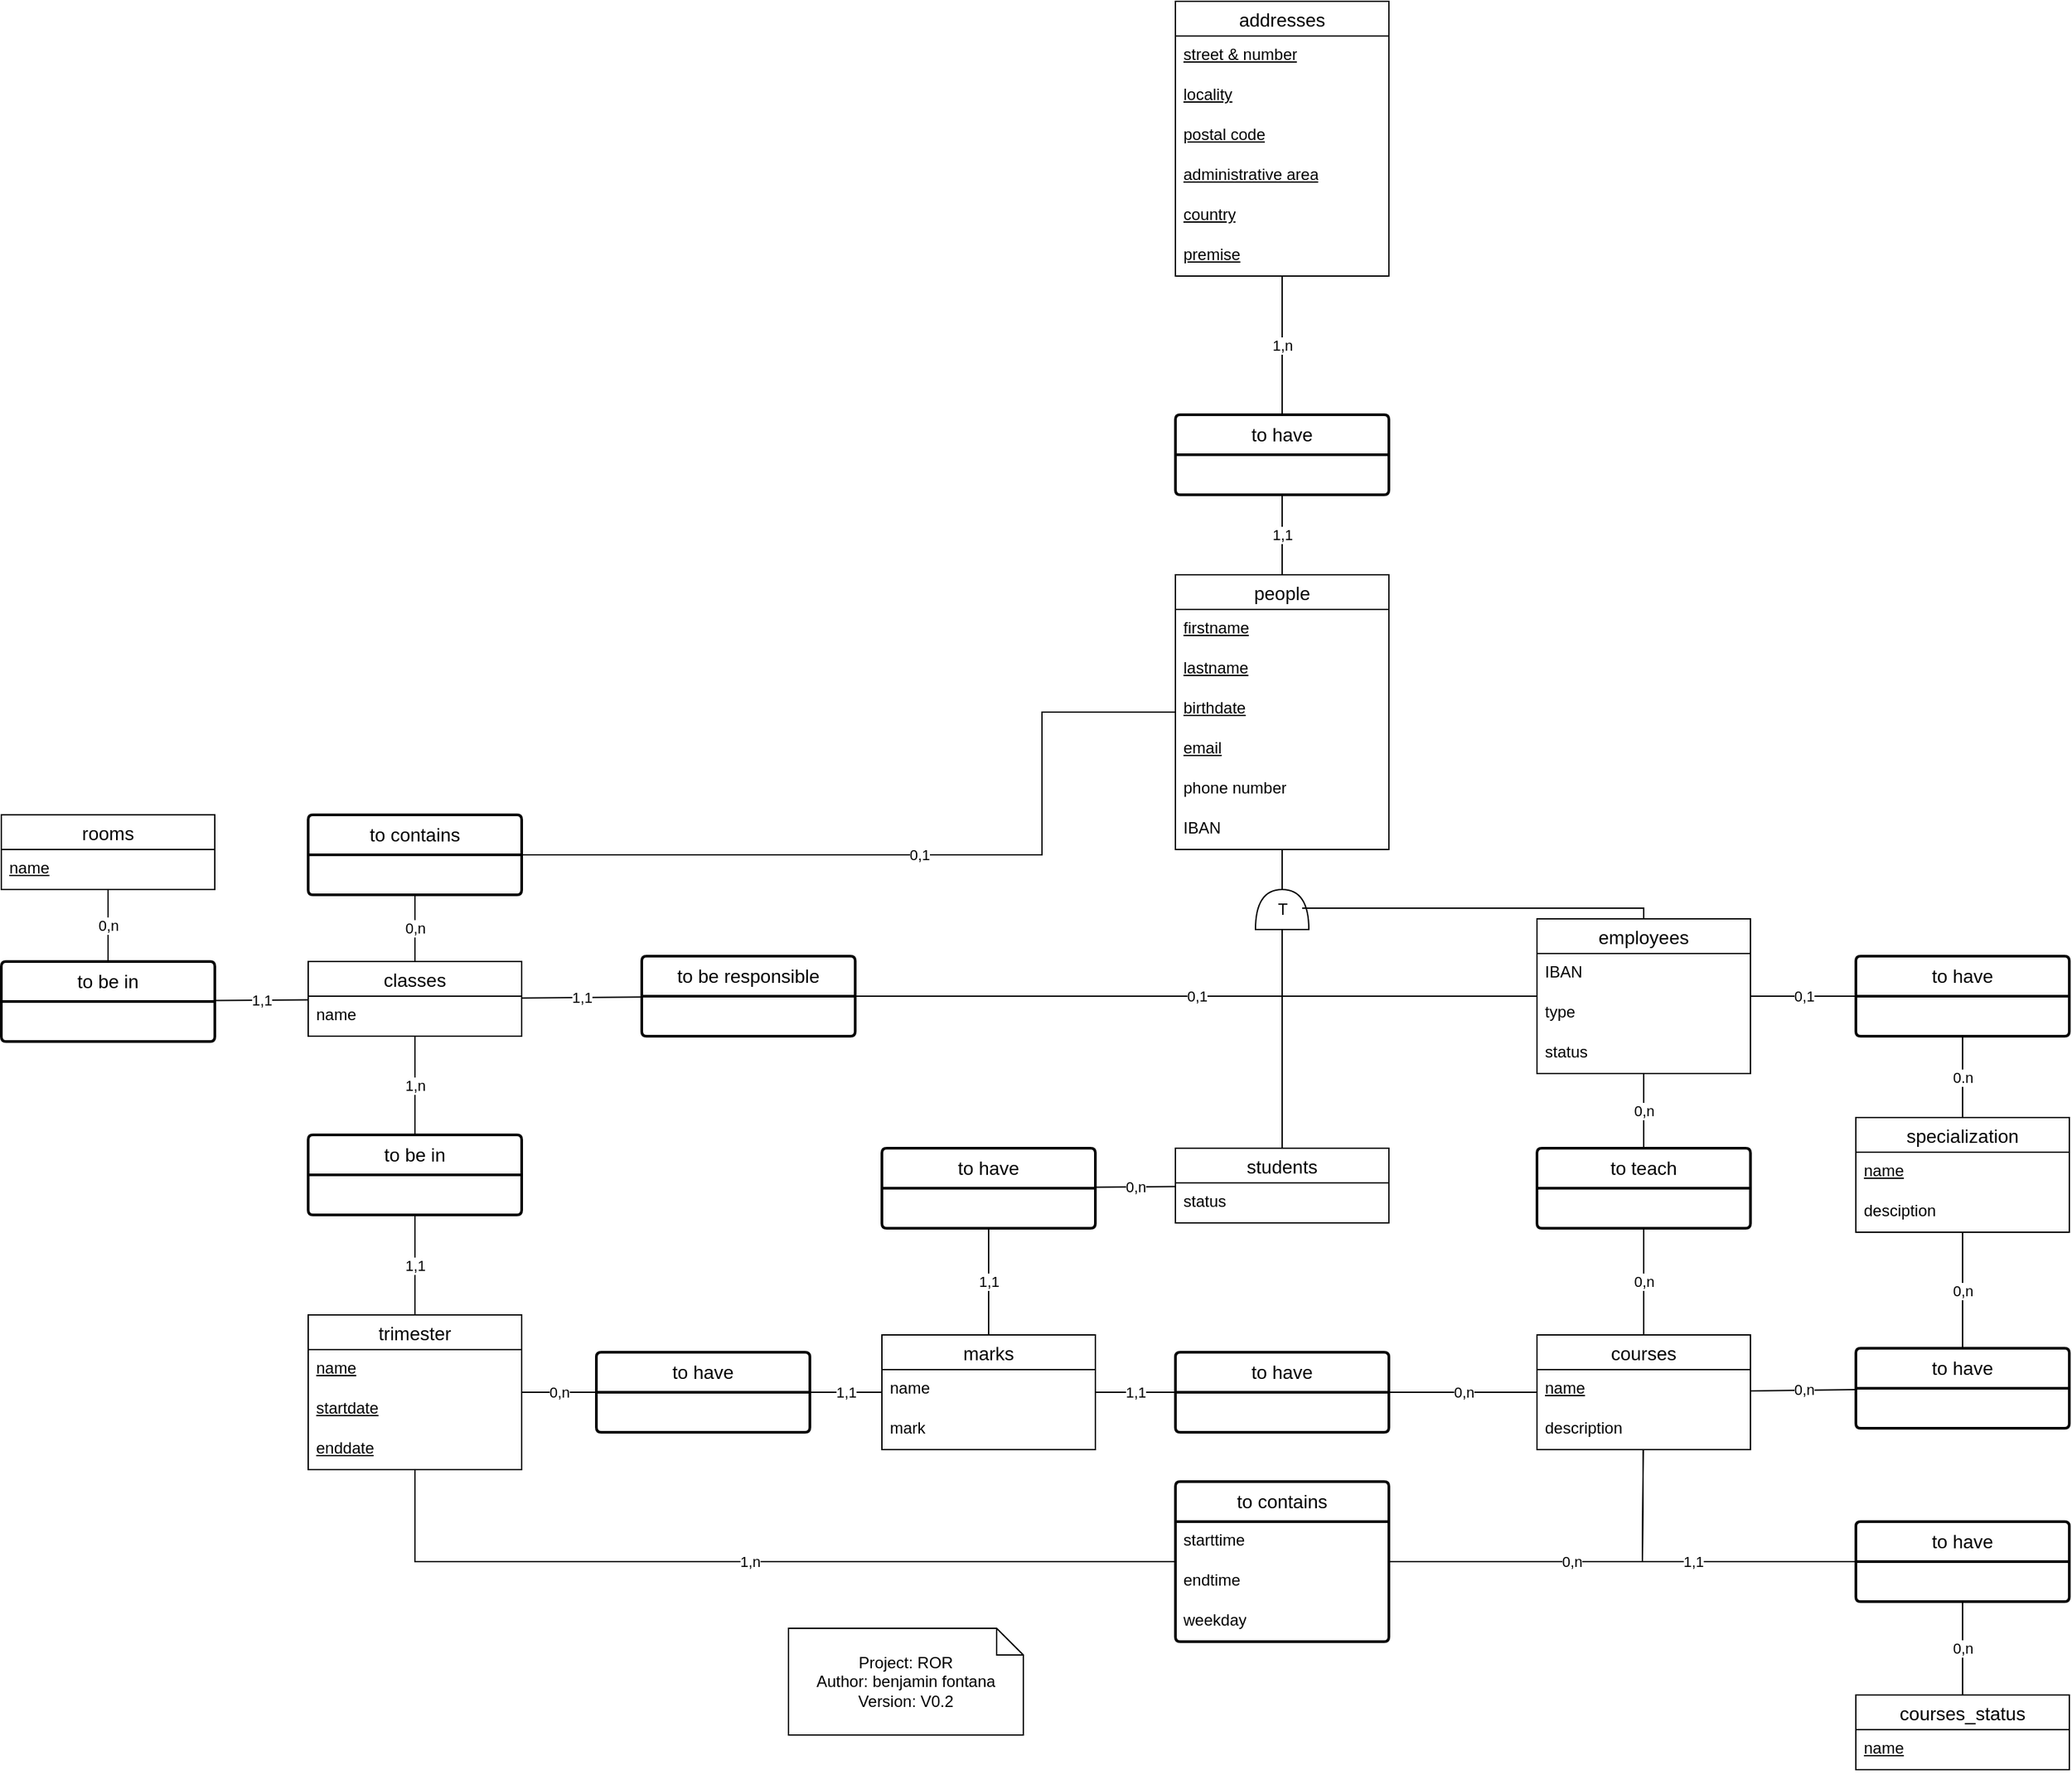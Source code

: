 <mxfile version="24.7.17">
  <diagram name="Page-1" id="zKC87WKS_tH7PSGCvWSB">
    <mxGraphModel dx="4279" dy="2722" grid="1" gridSize="10" guides="1" tooltips="1" connect="1" arrows="1" fold="1" page="1" pageScale="1" pageWidth="827" pageHeight="1169" math="0" shadow="0">
      <root>
        <mxCell id="0" />
        <mxCell id="1" parent="0" />
        <mxCell id="YgQafHrfjeoLJ56BrRcM-13" value="courses" style="swimlane;fontStyle=0;childLayout=stackLayout;horizontal=1;startSize=26;horizontalStack=0;resizeParent=1;resizeParentMax=0;resizeLast=0;collapsible=1;marginBottom=0;align=center;fontSize=14;" parent="1" vertex="1">
          <mxGeometry x="291" y="380" width="160" height="86" as="geometry" />
        </mxCell>
        <mxCell id="YgQafHrfjeoLJ56BrRcM-14" value="&lt;u&gt;name&lt;/u&gt;" style="text;strokeColor=none;fillColor=none;spacingLeft=4;spacingRight=4;overflow=hidden;rotatable=0;points=[[0,0.5],[1,0.5]];portConstraint=eastwest;fontSize=12;whiteSpace=wrap;html=1;" parent="YgQafHrfjeoLJ56BrRcM-13" vertex="1">
          <mxGeometry y="26" width="160" height="30" as="geometry" />
        </mxCell>
        <mxCell id="1_lvm2F6NWayMq0B3zcP-48" value="description" style="text;strokeColor=none;fillColor=none;spacingLeft=4;spacingRight=4;overflow=hidden;rotatable=0;points=[[0,0.5],[1,0.5]];portConstraint=eastwest;fontSize=12;whiteSpace=wrap;html=1;" parent="YgQafHrfjeoLJ56BrRcM-13" vertex="1">
          <mxGeometry y="56" width="160" height="30" as="geometry" />
        </mxCell>
        <mxCell id="YgQafHrfjeoLJ56BrRcM-17" value="rooms" style="swimlane;fontStyle=0;childLayout=stackLayout;horizontal=1;startSize=26;horizontalStack=0;resizeParent=1;resizeParentMax=0;resizeLast=0;collapsible=1;marginBottom=0;align=center;fontSize=14;" parent="1" vertex="1">
          <mxGeometry x="-860" y="-10" width="160" height="56" as="geometry" />
        </mxCell>
        <mxCell id="YgQafHrfjeoLJ56BrRcM-18" value="&lt;u&gt;name&lt;/u&gt;" style="text;strokeColor=none;fillColor=none;spacingLeft=4;spacingRight=4;overflow=hidden;rotatable=0;points=[[0,0.5],[1,0.5]];portConstraint=eastwest;fontSize=12;whiteSpace=wrap;html=1;align=left;" parent="YgQafHrfjeoLJ56BrRcM-17" vertex="1">
          <mxGeometry y="26" width="160" height="30" as="geometry" />
        </mxCell>
        <mxCell id="YgQafHrfjeoLJ56BrRcM-25" value="trimester" style="swimlane;fontStyle=0;childLayout=stackLayout;horizontal=1;startSize=26;horizontalStack=0;resizeParent=1;resizeParentMax=0;resizeLast=0;collapsible=1;marginBottom=0;align=center;fontSize=14;" parent="1" vertex="1">
          <mxGeometry x="-630" y="365" width="160" height="116" as="geometry" />
        </mxCell>
        <mxCell id="YgQafHrfjeoLJ56BrRcM-26" value="&lt;u&gt;name&lt;/u&gt;" style="text;strokeColor=none;fillColor=none;spacingLeft=4;spacingRight=4;overflow=hidden;rotatable=0;points=[[0,0.5],[1,0.5]];portConstraint=eastwest;fontSize=12;whiteSpace=wrap;html=1;" parent="YgQafHrfjeoLJ56BrRcM-25" vertex="1">
          <mxGeometry y="26" width="160" height="30" as="geometry" />
        </mxCell>
        <mxCell id="e6Bd3e4PpB9evffJw5q1-36" value="&lt;u&gt;startdate&lt;/u&gt;" style="text;strokeColor=none;fillColor=none;spacingLeft=4;spacingRight=4;overflow=hidden;rotatable=0;points=[[0,0.5],[1,0.5]];portConstraint=eastwest;fontSize=12;whiteSpace=wrap;html=1;" parent="YgQafHrfjeoLJ56BrRcM-25" vertex="1">
          <mxGeometry y="56" width="160" height="30" as="geometry" />
        </mxCell>
        <mxCell id="YgQafHrfjeoLJ56BrRcM-27" value="&lt;u&gt;enddate&lt;/u&gt;" style="text;strokeColor=none;fillColor=none;spacingLeft=4;spacingRight=4;overflow=hidden;rotatable=0;points=[[0,0.5],[1,0.5]];portConstraint=eastwest;fontSize=12;whiteSpace=wrap;html=1;" parent="YgQafHrfjeoLJ56BrRcM-25" vertex="1">
          <mxGeometry y="86" width="160" height="30" as="geometry" />
        </mxCell>
        <mxCell id="YgQafHrfjeoLJ56BrRcM-31" value="0,n" style="endArrow=none;html=1;rounded=0;" parent="1" source="e6Bd3e4PpB9evffJw5q1-22" target="YgQafHrfjeoLJ56BrRcM-13" edge="1">
          <mxGeometry relative="1" as="geometry">
            <mxPoint x="440" y="380" as="sourcePoint" />
            <mxPoint x="600" y="380" as="targetPoint" />
            <Array as="points">
              <mxPoint x="370" y="550" />
            </Array>
          </mxGeometry>
        </mxCell>
        <mxCell id="e6Bd3e4PpB9evffJw5q1-2" value="classes" style="swimlane;fontStyle=0;childLayout=stackLayout;horizontal=1;startSize=26;horizontalStack=0;resizeParent=1;resizeParentMax=0;resizeLast=0;collapsible=1;marginBottom=0;align=center;fontSize=14;" parent="1" vertex="1">
          <mxGeometry x="-630" y="100" width="160" height="56" as="geometry" />
        </mxCell>
        <mxCell id="e6Bd3e4PpB9evffJw5q1-3" value="name" style="text;strokeColor=none;fillColor=none;spacingLeft=4;spacingRight=4;overflow=hidden;rotatable=0;points=[[0,0.5],[1,0.5]];portConstraint=eastwest;fontSize=12;whiteSpace=wrap;html=1;" parent="e6Bd3e4PpB9evffJw5q1-2" vertex="1">
          <mxGeometry y="26" width="160" height="30" as="geometry" />
        </mxCell>
        <mxCell id="e6Bd3e4PpB9evffJw5q1-7" value="0,n" style="endArrow=none;html=1;rounded=0;" parent="1" source="e6Bd3e4PpB9evffJw5q1-16" target="e6Bd3e4PpB9evffJw5q1-2" edge="1">
          <mxGeometry width="50" height="50" relative="1" as="geometry">
            <mxPoint x="60" y="240" as="sourcePoint" />
            <mxPoint x="110" y="190" as="targetPoint" />
          </mxGeometry>
        </mxCell>
        <mxCell id="e6Bd3e4PpB9evffJw5q1-8" value="marks" style="swimlane;fontStyle=0;childLayout=stackLayout;horizontal=1;startSize=26;horizontalStack=0;resizeParent=1;resizeParentMax=0;resizeLast=0;collapsible=1;marginBottom=0;align=center;fontSize=14;" parent="1" vertex="1">
          <mxGeometry x="-200" y="380" width="160" height="86" as="geometry" />
        </mxCell>
        <mxCell id="e6Bd3e4PpB9evffJw5q1-10" value="name" style="text;strokeColor=none;fillColor=none;spacingLeft=4;spacingRight=4;overflow=hidden;rotatable=0;points=[[0,0.5],[1,0.5]];portConstraint=eastwest;fontSize=12;whiteSpace=wrap;html=1;" parent="e6Bd3e4PpB9evffJw5q1-8" vertex="1">
          <mxGeometry y="26" width="160" height="30" as="geometry" />
        </mxCell>
        <mxCell id="e6Bd3e4PpB9evffJw5q1-9" value="mark" style="text;strokeColor=none;fillColor=none;spacingLeft=4;spacingRight=4;overflow=hidden;rotatable=0;points=[[0,0.5],[1,0.5]];portConstraint=eastwest;fontSize=12;whiteSpace=wrap;html=1;" parent="e6Bd3e4PpB9evffJw5q1-8" vertex="1">
          <mxGeometry y="56" width="160" height="30" as="geometry" />
        </mxCell>
        <mxCell id="e6Bd3e4PpB9evffJw5q1-12" value="0,n" style="endArrow=none;html=1;rounded=0;" parent="1" source="e6Bd3e4PpB9evffJw5q1-14" target="JWKV4LjA2_YWs3GzGq0c-46" edge="1">
          <mxGeometry width="50" height="50" relative="1" as="geometry">
            <mxPoint x="-30" y="240" as="sourcePoint" />
            <mxPoint x="-134.476" y="-94" as="targetPoint" />
            <Array as="points" />
          </mxGeometry>
        </mxCell>
        <mxCell id="e6Bd3e4PpB9evffJw5q1-13" value="1,1" style="endArrow=none;html=1;rounded=0;" parent="1" source="e6Bd3e4PpB9evffJw5q1-8" target="e6Bd3e4PpB9evffJw5q1-14" edge="1">
          <mxGeometry width="50" height="50" relative="1" as="geometry">
            <mxPoint x="-40" y="280" as="sourcePoint" />
            <mxPoint x="-40" y="156" as="targetPoint" />
          </mxGeometry>
        </mxCell>
        <mxCell id="e6Bd3e4PpB9evffJw5q1-14" value="to have" style="swimlane;childLayout=stackLayout;horizontal=1;startSize=30;horizontalStack=0;rounded=1;fontSize=14;fontStyle=0;strokeWidth=2;resizeParent=0;resizeLast=1;shadow=0;dashed=0;align=center;arcSize=4;whiteSpace=wrap;html=1;" parent="1" vertex="1">
          <mxGeometry x="-200" y="240" width="160" height="60" as="geometry" />
        </mxCell>
        <mxCell id="e6Bd3e4PpB9evffJw5q1-17" value="0,1" style="endArrow=none;html=1;rounded=0;" parent="1" source="jK9dLHoh7pOlT6m2ZuG2-2" target="e6Bd3e4PpB9evffJw5q1-16" edge="1">
          <mxGeometry x="0.001" width="50" height="50" relative="1" as="geometry">
            <mxPoint x="-94.545" y="-94" as="sourcePoint" />
            <mxPoint x="130" y="98" as="targetPoint" />
            <Array as="points">
              <mxPoint x="-80" y="-87" />
              <mxPoint x="-80" y="20" />
            </Array>
            <mxPoint as="offset" />
          </mxGeometry>
        </mxCell>
        <mxCell id="e6Bd3e4PpB9evffJw5q1-16" value="to contains" style="swimlane;childLayout=stackLayout;horizontal=1;startSize=30;horizontalStack=0;rounded=1;fontSize=14;fontStyle=0;strokeWidth=2;resizeParent=0;resizeLast=1;shadow=0;dashed=0;align=center;arcSize=4;whiteSpace=wrap;html=1;" parent="1" vertex="1">
          <mxGeometry x="-630" y="-10" width="160" height="60" as="geometry" />
        </mxCell>
        <mxCell id="e6Bd3e4PpB9evffJw5q1-22" value="to contains" style="swimlane;childLayout=stackLayout;horizontal=1;startSize=30;horizontalStack=0;rounded=1;fontSize=14;fontStyle=0;strokeWidth=2;resizeParent=0;resizeLast=1;shadow=0;dashed=0;align=center;arcSize=4;whiteSpace=wrap;html=1;" parent="1" vertex="1">
          <mxGeometry x="20" y="490" width="160" height="120" as="geometry" />
        </mxCell>
        <mxCell id="e6Bd3e4PpB9evffJw5q1-37" value="starttime" style="text;strokeColor=none;fillColor=none;spacingLeft=4;spacingRight=4;overflow=hidden;rotatable=0;points=[[0,0.5],[1,0.5]];portConstraint=eastwest;fontSize=12;whiteSpace=wrap;html=1;" parent="e6Bd3e4PpB9evffJw5q1-22" vertex="1">
          <mxGeometry y="30" width="160" height="30" as="geometry" />
        </mxCell>
        <mxCell id="e6Bd3e4PpB9evffJw5q1-38" value="endtime" style="text;strokeColor=none;fillColor=none;spacingLeft=4;spacingRight=4;overflow=hidden;rotatable=0;points=[[0,0.5],[1,0.5]];portConstraint=eastwest;fontSize=12;whiteSpace=wrap;html=1;" parent="e6Bd3e4PpB9evffJw5q1-22" vertex="1">
          <mxGeometry y="60" width="160" height="30" as="geometry" />
        </mxCell>
        <mxCell id="e6Bd3e4PpB9evffJw5q1-35" value="weekday" style="text;strokeColor=none;fillColor=none;spacingLeft=4;spacingRight=4;overflow=hidden;rotatable=0;points=[[0,0.5],[1,0.5]];portConstraint=eastwest;fontSize=12;whiteSpace=wrap;html=1;" parent="e6Bd3e4PpB9evffJw5q1-22" vertex="1">
          <mxGeometry y="90" width="160" height="30" as="geometry" />
        </mxCell>
        <mxCell id="e6Bd3e4PpB9evffJw5q1-27" value="0,n" style="endArrow=none;html=1;rounded=0;" parent="1" source="YgQafHrfjeoLJ56BrRcM-17" target="e6Bd3e4PpB9evffJw5q1-26" edge="1">
          <mxGeometry relative="1" as="geometry">
            <mxPoint x="800" y="510" as="sourcePoint" />
            <mxPoint x="800" y="400" as="targetPoint" />
          </mxGeometry>
        </mxCell>
        <mxCell id="e6Bd3e4PpB9evffJw5q1-26" value="to be in" style="swimlane;childLayout=stackLayout;horizontal=1;startSize=30;horizontalStack=0;rounded=1;fontSize=14;fontStyle=0;strokeWidth=2;resizeParent=0;resizeLast=1;shadow=0;dashed=0;align=center;arcSize=4;whiteSpace=wrap;html=1;" parent="1" vertex="1">
          <mxGeometry x="-860" y="100" width="160" height="60" as="geometry" />
        </mxCell>
        <mxCell id="e6Bd3e4PpB9evffJw5q1-31" value="to have" style="swimlane;childLayout=stackLayout;horizontal=1;startSize=30;horizontalStack=0;rounded=1;fontSize=14;fontStyle=0;strokeWidth=2;resizeParent=0;resizeLast=1;shadow=0;dashed=0;align=center;arcSize=4;whiteSpace=wrap;html=1;" parent="1" vertex="1">
          <mxGeometry x="20" y="393" width="160" height="60" as="geometry" />
        </mxCell>
        <mxCell id="e6Bd3e4PpB9evffJw5q1-34" value="0,n" style="edgeStyle=orthogonalEdgeStyle;rounded=0;orthogonalLoop=1;jettySize=auto;html=1;endArrow=none;endFill=0;" parent="1" source="YgQafHrfjeoLJ56BrRcM-13" target="e6Bd3e4PpB9evffJw5q1-31" edge="1">
          <mxGeometry relative="1" as="geometry">
            <mxPoint x="-30" y="388" as="sourcePoint" />
            <mxPoint x="70" y="388" as="targetPoint" />
          </mxGeometry>
        </mxCell>
        <mxCell id="1_lvm2F6NWayMq0B3zcP-8" value="addresses" style="swimlane;fontStyle=0;childLayout=stackLayout;horizontal=1;startSize=26;horizontalStack=0;resizeParent=1;resizeParentMax=0;resizeLast=0;collapsible=1;marginBottom=0;align=center;fontSize=14;" parent="1" vertex="1">
          <mxGeometry x="20" y="-620" width="160" height="206" as="geometry" />
        </mxCell>
        <mxCell id="1_lvm2F6NWayMq0B3zcP-9" value="&lt;u&gt;street &amp;amp; number&lt;/u&gt;" style="text;strokeColor=none;fillColor=none;spacingLeft=4;spacingRight=4;overflow=hidden;rotatable=0;points=[[0,0.5],[1,0.5]];portConstraint=eastwest;fontSize=12;whiteSpace=wrap;html=1;fontStyle=0" parent="1_lvm2F6NWayMq0B3zcP-8" vertex="1">
          <mxGeometry y="26" width="160" height="30" as="geometry" />
        </mxCell>
        <mxCell id="1_lvm2F6NWayMq0B3zcP-10" value="&lt;u&gt;locality&lt;/u&gt;" style="text;strokeColor=none;fillColor=none;spacingLeft=4;spacingRight=4;overflow=hidden;rotatable=0;points=[[0,0.5],[1,0.5]];portConstraint=eastwest;fontSize=12;whiteSpace=wrap;html=1;fontStyle=0" parent="1_lvm2F6NWayMq0B3zcP-8" vertex="1">
          <mxGeometry y="56" width="160" height="30" as="geometry" />
        </mxCell>
        <mxCell id="1_lvm2F6NWayMq0B3zcP-11" value="&lt;u&gt;postal code&lt;/u&gt;" style="text;strokeColor=none;fillColor=none;spacingLeft=4;spacingRight=4;overflow=hidden;rotatable=0;points=[[0,0.5],[1,0.5]];portConstraint=eastwest;fontSize=12;whiteSpace=wrap;html=1;fontStyle=0" parent="1_lvm2F6NWayMq0B3zcP-8" vertex="1">
          <mxGeometry y="86" width="160" height="30" as="geometry" />
        </mxCell>
        <mxCell id="1_lvm2F6NWayMq0B3zcP-12" value="&lt;u&gt;administrative area&lt;/u&gt;" style="text;strokeColor=none;fillColor=none;spacingLeft=4;spacingRight=4;overflow=hidden;rotatable=0;points=[[0,0.5],[1,0.5]];portConstraint=eastwest;fontSize=12;whiteSpace=wrap;html=1;fontStyle=0" parent="1_lvm2F6NWayMq0B3zcP-8" vertex="1">
          <mxGeometry y="116" width="160" height="30" as="geometry" />
        </mxCell>
        <mxCell id="1_lvm2F6NWayMq0B3zcP-13" value="&lt;u&gt;country&lt;/u&gt;" style="text;strokeColor=none;fillColor=none;spacingLeft=4;spacingRight=4;overflow=hidden;rotatable=0;points=[[0,0.5],[1,0.5]];portConstraint=eastwest;fontSize=12;whiteSpace=wrap;html=1;fontStyle=0" parent="1_lvm2F6NWayMq0B3zcP-8" vertex="1">
          <mxGeometry y="146" width="160" height="30" as="geometry" />
        </mxCell>
        <mxCell id="1_lvm2F6NWayMq0B3zcP-14" value="&lt;u&gt;premise&lt;/u&gt;" style="text;strokeColor=none;fillColor=none;spacingLeft=4;spacingRight=4;overflow=hidden;rotatable=0;points=[[0,0.5],[1,0.5]];portConstraint=eastwest;fontSize=12;whiteSpace=wrap;html=1;fontStyle=0" parent="1_lvm2F6NWayMq0B3zcP-8" vertex="1">
          <mxGeometry y="176" width="160" height="30" as="geometry" />
        </mxCell>
        <mxCell id="1_lvm2F6NWayMq0B3zcP-18" value="to have" style="swimlane;childLayout=stackLayout;horizontal=1;startSize=30;horizontalStack=0;rounded=1;fontSize=14;fontStyle=0;strokeWidth=2;resizeParent=0;resizeLast=1;shadow=0;dashed=0;align=center;arcSize=4;whiteSpace=wrap;html=1;" parent="1" vertex="1">
          <mxGeometry x="20" y="-310" width="160" height="60" as="geometry" />
        </mxCell>
        <mxCell id="1_lvm2F6NWayMq0B3zcP-19" value="1,n" style="endArrow=none;html=1;rounded=0;" parent="1" source="1_lvm2F6NWayMq0B3zcP-18" target="1_lvm2F6NWayMq0B3zcP-8" edge="1">
          <mxGeometry width="50" height="50" relative="1" as="geometry">
            <mxPoint x="450" y="-19" as="sourcePoint" />
            <mxPoint x="260" y="-116" as="targetPoint" />
          </mxGeometry>
        </mxCell>
        <mxCell id="1_lvm2F6NWayMq0B3zcP-20" value="1,1" style="endArrow=none;html=1;rounded=0;" parent="1" source="jK9dLHoh7pOlT6m2ZuG2-2" target="1_lvm2F6NWayMq0B3zcP-18" edge="1">
          <mxGeometry width="50" height="50" relative="1" as="geometry">
            <mxPoint x="10" y="-118" as="sourcePoint" />
            <mxPoint x="100" y="-139" as="targetPoint" />
          </mxGeometry>
        </mxCell>
        <mxCell id="1_lvm2F6NWayMq0B3zcP-24" value="1,n" style="edgeStyle=orthogonalEdgeStyle;rounded=0;orthogonalLoop=1;jettySize=auto;html=1;endArrow=none;endFill=0;" parent="1" source="e6Bd3e4PpB9evffJw5q1-22" target="YgQafHrfjeoLJ56BrRcM-25" edge="1">
          <mxGeometry relative="1" as="geometry">
            <mxPoint x="150" y="552" as="sourcePoint" />
            <mxPoint x="150" y="418" as="targetPoint" />
          </mxGeometry>
        </mxCell>
        <mxCell id="1_lvm2F6NWayMq0B3zcP-26" value="to teach" style="swimlane;childLayout=stackLayout;horizontal=1;startSize=30;horizontalStack=0;rounded=1;fontSize=14;fontStyle=0;strokeWidth=2;resizeParent=0;resizeLast=1;shadow=0;dashed=0;align=center;arcSize=4;whiteSpace=wrap;html=1;" parent="1" vertex="1">
          <mxGeometry x="291" y="240" width="160" height="60" as="geometry" />
        </mxCell>
        <mxCell id="1_lvm2F6NWayMq0B3zcP-29" value="0,n" style="endArrow=none;html=1;rounded=0;" parent="1" source="1_lvm2F6NWayMq0B3zcP-26" target="JWKV4LjA2_YWs3GzGq0c-53" edge="1">
          <mxGeometry width="50" height="50" relative="1" as="geometry">
            <mxPoint x="100" y="280" as="sourcePoint" />
            <mxPoint x="730" y="-94" as="targetPoint" />
            <Array as="points" />
          </mxGeometry>
        </mxCell>
        <mxCell id="1_lvm2F6NWayMq0B3zcP-30" value="0,n" style="endArrow=none;html=1;rounded=0;" parent="1" source="1_lvm2F6NWayMq0B3zcP-26" target="YgQafHrfjeoLJ56BrRcM-13" edge="1">
          <mxGeometry width="50" height="50" relative="1" as="geometry">
            <mxPoint x="230" y="280" as="sourcePoint" />
            <mxPoint x="530" y="144" as="targetPoint" />
            <Array as="points" />
          </mxGeometry>
        </mxCell>
        <mxCell id="1_lvm2F6NWayMq0B3zcP-33" value="1,1" style="endArrow=none;html=1;rounded=0;" parent="1" source="e6Bd3e4PpB9evffJw5q1-31" target="e6Bd3e4PpB9evffJw5q1-8" edge="1">
          <mxGeometry width="50" height="50" relative="1" as="geometry">
            <mxPoint x="-200" y="500" as="sourcePoint" />
            <mxPoint x="-150" y="450" as="targetPoint" />
          </mxGeometry>
        </mxCell>
        <mxCell id="1_lvm2F6NWayMq0B3zcP-38" value="to be responsible" style="swimlane;childLayout=stackLayout;horizontal=1;startSize=30;horizontalStack=0;rounded=1;fontSize=14;fontStyle=0;strokeWidth=2;resizeParent=0;resizeLast=1;shadow=0;dashed=0;align=center;arcSize=4;whiteSpace=wrap;html=1;" parent="1" vertex="1">
          <mxGeometry x="-380" y="96" width="160" height="60" as="geometry" />
        </mxCell>
        <mxCell id="1_lvm2F6NWayMq0B3zcP-39" value="1,1" style="endArrow=none;html=1;rounded=0;" parent="1" source="e6Bd3e4PpB9evffJw5q1-2" target="1_lvm2F6NWayMq0B3zcP-38" edge="1">
          <mxGeometry width="50" height="50" relative="1" as="geometry">
            <mxPoint x="360" y="10" as="sourcePoint" />
            <mxPoint x="410" y="-40" as="targetPoint" />
          </mxGeometry>
        </mxCell>
        <mxCell id="1_lvm2F6NWayMq0B3zcP-40" value="0,1" style="endArrow=none;html=1;rounded=0;" parent="1" source="JWKV4LjA2_YWs3GzGq0c-53" target="1_lvm2F6NWayMq0B3zcP-38" edge="1">
          <mxGeometry width="50" height="50" relative="1" as="geometry">
            <mxPoint x="702" y="-94" as="sourcePoint" />
            <mxPoint x="450" y="107" as="targetPoint" />
          </mxGeometry>
        </mxCell>
        <mxCell id="1_lvm2F6NWayMq0B3zcP-41" value="to be in" style="swimlane;childLayout=stackLayout;horizontal=1;startSize=30;horizontalStack=0;rounded=1;fontSize=14;fontStyle=0;strokeWidth=2;resizeParent=0;resizeLast=1;shadow=0;dashed=0;align=center;arcSize=4;whiteSpace=wrap;html=1;" parent="1" vertex="1">
          <mxGeometry x="-630" y="230" width="160" height="60" as="geometry" />
        </mxCell>
        <mxCell id="1_lvm2F6NWayMq0B3zcP-42" value="1,n" style="endArrow=none;html=1;rounded=0;" parent="1" source="1_lvm2F6NWayMq0B3zcP-41" target="e6Bd3e4PpB9evffJw5q1-2" edge="1">
          <mxGeometry width="50" height="50" relative="1" as="geometry">
            <mxPoint x="160" y="190" as="sourcePoint" />
            <mxPoint x="210" y="140" as="targetPoint" />
          </mxGeometry>
        </mxCell>
        <mxCell id="1_lvm2F6NWayMq0B3zcP-43" value="1,1" style="endArrow=none;html=1;rounded=0;" parent="1" source="1_lvm2F6NWayMq0B3zcP-41" target="YgQafHrfjeoLJ56BrRcM-25" edge="1">
          <mxGeometry width="50" height="50" relative="1" as="geometry">
            <mxPoint x="329" y="190" as="sourcePoint" />
            <mxPoint x="310" y="134" as="targetPoint" />
            <mxPoint as="offset" />
          </mxGeometry>
        </mxCell>
        <mxCell id="1_lvm2F6NWayMq0B3zcP-49" value="specialization" style="swimlane;fontStyle=0;childLayout=stackLayout;horizontal=1;startSize=26;horizontalStack=0;resizeParent=1;resizeParentMax=0;resizeLast=0;collapsible=1;marginBottom=0;align=center;fontSize=14;" parent="1" vertex="1">
          <mxGeometry x="530" y="217" width="160" height="86" as="geometry" />
        </mxCell>
        <mxCell id="1_lvm2F6NWayMq0B3zcP-50" value="&lt;u&gt;name&lt;/u&gt;" style="text;strokeColor=none;fillColor=none;spacingLeft=4;spacingRight=4;overflow=hidden;rotatable=0;points=[[0,0.5],[1,0.5]];portConstraint=eastwest;fontSize=12;whiteSpace=wrap;html=1;" parent="1_lvm2F6NWayMq0B3zcP-49" vertex="1">
          <mxGeometry y="26" width="160" height="30" as="geometry" />
        </mxCell>
        <mxCell id="1_lvm2F6NWayMq0B3zcP-52" value="desciption" style="text;strokeColor=none;fillColor=none;spacingLeft=4;spacingRight=4;overflow=hidden;rotatable=0;points=[[0,0.5],[1,0.5]];portConstraint=eastwest;fontSize=12;whiteSpace=wrap;html=1;" parent="1_lvm2F6NWayMq0B3zcP-49" vertex="1">
          <mxGeometry y="56" width="160" height="30" as="geometry" />
        </mxCell>
        <mxCell id="1_lvm2F6NWayMq0B3zcP-53" value="to have" style="swimlane;childLayout=stackLayout;horizontal=1;startSize=30;horizontalStack=0;rounded=1;fontSize=14;fontStyle=0;strokeWidth=2;resizeParent=0;resizeLast=1;shadow=0;dashed=0;align=center;arcSize=4;whiteSpace=wrap;html=1;" parent="1" vertex="1">
          <mxGeometry x="530" y="390" width="160" height="60" as="geometry" />
        </mxCell>
        <mxCell id="1_lvm2F6NWayMq0B3zcP-54" value="0,n" style="endArrow=none;html=1;rounded=0;" parent="1" source="1_lvm2F6NWayMq0B3zcP-49" target="1_lvm2F6NWayMq0B3zcP-53" edge="1">
          <mxGeometry width="50" height="50" relative="1" as="geometry">
            <mxPoint x="-250" y="760" as="sourcePoint" />
            <mxPoint x="-200" y="710" as="targetPoint" />
          </mxGeometry>
        </mxCell>
        <mxCell id="1_lvm2F6NWayMq0B3zcP-55" value="0,n" style="endArrow=none;html=1;rounded=0;" parent="1" source="1_lvm2F6NWayMq0B3zcP-53" target="YgQafHrfjeoLJ56BrRcM-13" edge="1">
          <mxGeometry width="50" height="50" relative="1" as="geometry">
            <mxPoint x="-173" y="770" as="sourcePoint" />
            <mxPoint x="-127" y="740" as="targetPoint" />
            <Array as="points" />
          </mxGeometry>
        </mxCell>
        <mxCell id="fVd7F2QuhSh7XxtOsu62-1" value="Project: ROR&lt;br&gt;Author: benjamin fontana&lt;br&gt;Version: V0.2" style="shape=note;size=20;whiteSpace=wrap;html=1;" parent="1" vertex="1">
          <mxGeometry x="-270" y="600" width="176" height="80" as="geometry" />
        </mxCell>
        <mxCell id="fVd7F2QuhSh7XxtOsu62-4" value="to have" style="swimlane;childLayout=stackLayout;horizontal=1;startSize=30;horizontalStack=0;rounded=1;fontSize=14;fontStyle=0;strokeWidth=2;resizeParent=0;resizeLast=1;shadow=0;dashed=0;align=center;arcSize=4;whiteSpace=wrap;html=1;" parent="1" vertex="1">
          <mxGeometry x="-414" y="393" width="160" height="60" as="geometry" />
        </mxCell>
        <mxCell id="fVd7F2QuhSh7XxtOsu62-5" value="1,1" style="endArrow=none;html=1;rounded=0;" parent="1" source="e6Bd3e4PpB9evffJw5q1-8" target="fVd7F2QuhSh7XxtOsu62-4" edge="1">
          <mxGeometry width="50" height="50" relative="1" as="geometry">
            <mxPoint x="-210" y="360" as="sourcePoint" />
            <mxPoint x="-160" y="310" as="targetPoint" />
          </mxGeometry>
        </mxCell>
        <mxCell id="fVd7F2QuhSh7XxtOsu62-6" value="0,n" style="endArrow=none;html=1;rounded=0;" parent="1" source="YgQafHrfjeoLJ56BrRcM-25" target="fVd7F2QuhSh7XxtOsu62-4" edge="1">
          <mxGeometry width="50" height="50" relative="1" as="geometry">
            <mxPoint x="-243" y="433" as="sourcePoint" />
            <mxPoint x="-170" y="433" as="targetPoint" />
          </mxGeometry>
        </mxCell>
        <mxCell id="jK9dLHoh7pOlT6m2ZuG2-1" value="1,1" style="endArrow=none;html=1;rounded=0;" parent="1" source="e6Bd3e4PpB9evffJw5q1-2" target="e6Bd3e4PpB9evffJw5q1-26" edge="1">
          <mxGeometry width="50" height="50" relative="1" as="geometry">
            <mxPoint x="130" y="20" as="sourcePoint" />
            <mxPoint x="180" y="-30" as="targetPoint" />
          </mxGeometry>
        </mxCell>
        <mxCell id="jK9dLHoh7pOlT6m2ZuG2-2" value="people" style="swimlane;fontStyle=0;childLayout=stackLayout;horizontal=1;startSize=26;horizontalStack=0;resizeParent=1;resizeParentMax=0;resizeLast=0;collapsible=1;marginBottom=0;align=center;fontSize=14;" parent="1" vertex="1">
          <mxGeometry x="20" y="-190" width="160" height="206" as="geometry" />
        </mxCell>
        <mxCell id="jK9dLHoh7pOlT6m2ZuG2-3" value="&lt;u&gt;firstname&lt;/u&gt;" style="text;strokeColor=none;fillColor=none;spacingLeft=4;spacingRight=4;overflow=hidden;rotatable=0;points=[[0,0.5],[1,0.5]];portConstraint=eastwest;fontSize=12;whiteSpace=wrap;html=1;" parent="jK9dLHoh7pOlT6m2ZuG2-2" vertex="1">
          <mxGeometry y="26" width="160" height="30" as="geometry" />
        </mxCell>
        <mxCell id="jK9dLHoh7pOlT6m2ZuG2-4" value="&lt;u&gt;lastname&lt;/u&gt;" style="text;strokeColor=none;fillColor=none;spacingLeft=4;spacingRight=4;overflow=hidden;rotatable=0;points=[[0,0.5],[1,0.5]];portConstraint=eastwest;fontSize=12;whiteSpace=wrap;html=1;" parent="jK9dLHoh7pOlT6m2ZuG2-2" vertex="1">
          <mxGeometry y="56" width="160" height="30" as="geometry" />
        </mxCell>
        <mxCell id="jK9dLHoh7pOlT6m2ZuG2-5" value="&lt;u&gt;birthdate&lt;/u&gt;" style="text;strokeColor=none;fillColor=none;spacingLeft=4;spacingRight=4;overflow=hidden;rotatable=0;points=[[0,0.5],[1,0.5]];portConstraint=eastwest;fontSize=12;whiteSpace=wrap;html=1;" parent="jK9dLHoh7pOlT6m2ZuG2-2" vertex="1">
          <mxGeometry y="86" width="160" height="30" as="geometry" />
        </mxCell>
        <mxCell id="jK9dLHoh7pOlT6m2ZuG2-6" value="&lt;u&gt;email&lt;/u&gt;" style="text;strokeColor=none;fillColor=none;spacingLeft=4;spacingRight=4;overflow=hidden;rotatable=0;points=[[0,0.5],[1,0.5]];portConstraint=eastwest;fontSize=12;whiteSpace=wrap;html=1;" parent="jK9dLHoh7pOlT6m2ZuG2-2" vertex="1">
          <mxGeometry y="116" width="160" height="30" as="geometry" />
        </mxCell>
        <mxCell id="jK9dLHoh7pOlT6m2ZuG2-7" value="phone number" style="text;strokeColor=none;fillColor=none;spacingLeft=4;spacingRight=4;overflow=hidden;rotatable=0;points=[[0,0.5],[1,0.5]];portConstraint=eastwest;fontSize=12;whiteSpace=wrap;html=1;" parent="jK9dLHoh7pOlT6m2ZuG2-2" vertex="1">
          <mxGeometry y="146" width="160" height="30" as="geometry" />
        </mxCell>
        <mxCell id="jK9dLHoh7pOlT6m2ZuG2-32" value="IBAN" style="text;strokeColor=none;fillColor=none;spacingLeft=4;spacingRight=4;overflow=hidden;rotatable=0;points=[[0,0.5],[1,0.5]];portConstraint=eastwest;fontSize=12;whiteSpace=wrap;html=1;" parent="jK9dLHoh7pOlT6m2ZuG2-2" vertex="1">
          <mxGeometry y="176" width="160" height="30" as="geometry" />
        </mxCell>
        <mxCell id="jK9dLHoh7pOlT6m2ZuG2-33" value="to have" style="swimlane;childLayout=stackLayout;horizontal=1;startSize=30;horizontalStack=0;rounded=1;fontSize=14;fontStyle=0;strokeWidth=2;resizeParent=0;resizeLast=1;shadow=0;dashed=0;align=center;arcSize=4;whiteSpace=wrap;html=1;" parent="1" vertex="1">
          <mxGeometry x="530" y="96" width="160" height="60" as="geometry" />
        </mxCell>
        <mxCell id="jK9dLHoh7pOlT6m2ZuG2-34" value="0,1" style="endArrow=none;html=1;rounded=0;" parent="1" source="JWKV4LjA2_YWs3GzGq0c-53" target="jK9dLHoh7pOlT6m2ZuG2-33" edge="1">
          <mxGeometry width="50" height="50" relative="1" as="geometry">
            <mxPoint x="230" y="151" as="sourcePoint" />
            <mxPoint x="300" y="151" as="targetPoint" />
          </mxGeometry>
        </mxCell>
        <mxCell id="jK9dLHoh7pOlT6m2ZuG2-35" value="0.n" style="endArrow=none;html=1;rounded=0;" parent="1" source="1_lvm2F6NWayMq0B3zcP-49" target="jK9dLHoh7pOlT6m2ZuG2-33" edge="1">
          <mxGeometry width="50" height="50" relative="1" as="geometry">
            <mxPoint x="230" y="239" as="sourcePoint" />
            <mxPoint x="300" y="239" as="targetPoint" />
          </mxGeometry>
        </mxCell>
        <mxCell id="rEqh5lglt4o-4PGR32V8-1" value="courses_status" style="swimlane;fontStyle=0;childLayout=stackLayout;horizontal=1;startSize=26;horizontalStack=0;resizeParent=1;resizeParentMax=0;resizeLast=0;collapsible=1;marginBottom=0;align=center;fontSize=14;" parent="1" vertex="1">
          <mxGeometry x="530" y="650" width="160" height="56" as="geometry" />
        </mxCell>
        <mxCell id="rEqh5lglt4o-4PGR32V8-2" value="&lt;u&gt;name&lt;/u&gt;" style="text;strokeColor=none;fillColor=none;spacingLeft=4;spacingRight=4;overflow=hidden;rotatable=0;points=[[0,0.5],[1,0.5]];portConstraint=eastwest;fontSize=12;whiteSpace=wrap;html=1;align=left;" parent="rEqh5lglt4o-4PGR32V8-1" vertex="1">
          <mxGeometry y="26" width="160" height="30" as="geometry" />
        </mxCell>
        <mxCell id="rEqh5lglt4o-4PGR32V8-3" value="to have" style="swimlane;childLayout=stackLayout;horizontal=1;startSize=30;horizontalStack=0;rounded=1;fontSize=14;fontStyle=0;strokeWidth=2;resizeParent=0;resizeLast=1;shadow=0;dashed=0;align=center;arcSize=4;whiteSpace=wrap;html=1;" parent="1" vertex="1">
          <mxGeometry x="530" y="520" width="160" height="60" as="geometry" />
        </mxCell>
        <mxCell id="rEqh5lglt4o-4PGR32V8-4" value="1,1" style="endArrow=none;html=1;rounded=0;" parent="1" source="rEqh5lglt4o-4PGR32V8-3" target="YgQafHrfjeoLJ56BrRcM-13" edge="1">
          <mxGeometry width="50" height="50" relative="1" as="geometry">
            <mxPoint x="300" y="595" as="sourcePoint" />
            <mxPoint x="222.08" y="619.51" as="targetPoint" />
            <Array as="points">
              <mxPoint x="370" y="550" />
            </Array>
          </mxGeometry>
        </mxCell>
        <mxCell id="rEqh5lglt4o-4PGR32V8-5" value="0,n" style="endArrow=none;html=1;rounded=0;" parent="1" source="rEqh5lglt4o-4PGR32V8-1" target="rEqh5lglt4o-4PGR32V8-3" edge="1">
          <mxGeometry width="50" height="50" relative="1" as="geometry">
            <mxPoint x="325" y="690" as="sourcePoint" />
            <mxPoint x="230" y="638" as="targetPoint" />
            <Array as="points" />
          </mxGeometry>
        </mxCell>
        <mxCell id="JWKV4LjA2_YWs3GzGq0c-46" value="students" style="swimlane;fontStyle=0;childLayout=stackLayout;horizontal=1;startSize=26;horizontalStack=0;resizeParent=1;resizeParentMax=0;resizeLast=0;collapsible=1;marginBottom=0;align=center;fontSize=14;" parent="1" vertex="1">
          <mxGeometry x="20" y="240" width="160" height="56" as="geometry" />
        </mxCell>
        <mxCell id="JWKV4LjA2_YWs3GzGq0c-52" value="status" style="text;strokeColor=none;fillColor=none;spacingLeft=4;spacingRight=4;overflow=hidden;rotatable=0;points=[[0,0.5],[1,0.5]];portConstraint=eastwest;fontSize=12;whiteSpace=wrap;html=1;" parent="JWKV4LjA2_YWs3GzGq0c-46" vertex="1">
          <mxGeometry y="26" width="160" height="30" as="geometry" />
        </mxCell>
        <mxCell id="JWKV4LjA2_YWs3GzGq0c-53" value="employees" style="swimlane;fontStyle=0;childLayout=stackLayout;horizontal=1;startSize=26;horizontalStack=0;resizeParent=1;resizeParentMax=0;resizeLast=0;collapsible=1;marginBottom=0;align=center;fontSize=14;" parent="1" vertex="1">
          <mxGeometry x="291" y="68" width="160" height="116" as="geometry" />
        </mxCell>
        <mxCell id="JWKV4LjA2_YWs3GzGq0c-54" value="IBAN" style="text;strokeColor=none;fillColor=none;spacingLeft=4;spacingRight=4;overflow=hidden;rotatable=0;points=[[0,0.5],[1,0.5]];portConstraint=eastwest;fontSize=12;whiteSpace=wrap;html=1;" parent="JWKV4LjA2_YWs3GzGq0c-53" vertex="1">
          <mxGeometry y="26" width="160" height="30" as="geometry" />
        </mxCell>
        <mxCell id="JWKV4LjA2_YWs3GzGq0c-56" value="type" style="text;strokeColor=none;fillColor=none;spacingLeft=4;spacingRight=4;overflow=hidden;rotatable=0;points=[[0,0.5],[1,0.5]];portConstraint=eastwest;fontSize=12;whiteSpace=wrap;html=1;" parent="JWKV4LjA2_YWs3GzGq0c-53" vertex="1">
          <mxGeometry y="56" width="160" height="30" as="geometry" />
        </mxCell>
        <mxCell id="JWKV4LjA2_YWs3GzGq0c-55" value="s&lt;span style=&quot;background-color: initial;&quot;&gt;tatus&lt;/span&gt;" style="text;strokeColor=none;fillColor=none;spacingLeft=4;spacingRight=4;overflow=hidden;rotatable=0;points=[[0,0.5],[1,0.5]];portConstraint=eastwest;fontSize=12;whiteSpace=wrap;html=1;" parent="JWKV4LjA2_YWs3GzGq0c-53" vertex="1">
          <mxGeometry y="86" width="160" height="30" as="geometry" />
        </mxCell>
        <mxCell id="72j1X1TeBBVRIYq362U_-3" value="" style="group" vertex="1" connectable="0" parent="1">
          <mxGeometry x="80" y="46" width="40" height="30" as="geometry" />
        </mxCell>
        <mxCell id="72j1X1TeBBVRIYq362U_-1" value="" style="shape=or;whiteSpace=wrap;html=1;rotation=-90;" vertex="1" parent="72j1X1TeBBVRIYq362U_-3">
          <mxGeometry x="5" y="-5" width="30" height="40" as="geometry" />
        </mxCell>
        <mxCell id="72j1X1TeBBVRIYq362U_-2" value="T" style="text;html=1;align=center;verticalAlign=middle;resizable=0;points=[];autosize=1;strokeColor=none;fillColor=none;" vertex="1" parent="72j1X1TeBBVRIYq362U_-3">
          <mxGeometry x="5" width="30" height="30" as="geometry" />
        </mxCell>
        <mxCell id="72j1X1TeBBVRIYq362U_-4" style="edgeStyle=orthogonalEdgeStyle;rounded=0;orthogonalLoop=1;jettySize=auto;html=1;endArrow=none;endFill=0;" edge="1" parent="1" source="72j1X1TeBBVRIYq362U_-2" target="jK9dLHoh7pOlT6m2ZuG2-2">
          <mxGeometry relative="1" as="geometry" />
        </mxCell>
        <mxCell id="72j1X1TeBBVRIYq362U_-5" style="edgeStyle=orthogonalEdgeStyle;rounded=0;orthogonalLoop=1;jettySize=auto;html=1;endArrow=none;endFill=0;" edge="1" parent="1" source="72j1X1TeBBVRIYq362U_-2" target="JWKV4LjA2_YWs3GzGq0c-46">
          <mxGeometry relative="1" as="geometry" />
        </mxCell>
        <mxCell id="72j1X1TeBBVRIYq362U_-6" style="edgeStyle=orthogonalEdgeStyle;rounded=0;orthogonalLoop=1;jettySize=auto;html=1;endArrow=none;endFill=0;" edge="1" parent="1" source="72j1X1TeBBVRIYq362U_-2" target="JWKV4LjA2_YWs3GzGq0c-53">
          <mxGeometry relative="1" as="geometry">
            <Array as="points">
              <mxPoint x="371" y="60" />
            </Array>
          </mxGeometry>
        </mxCell>
      </root>
    </mxGraphModel>
  </diagram>
</mxfile>
